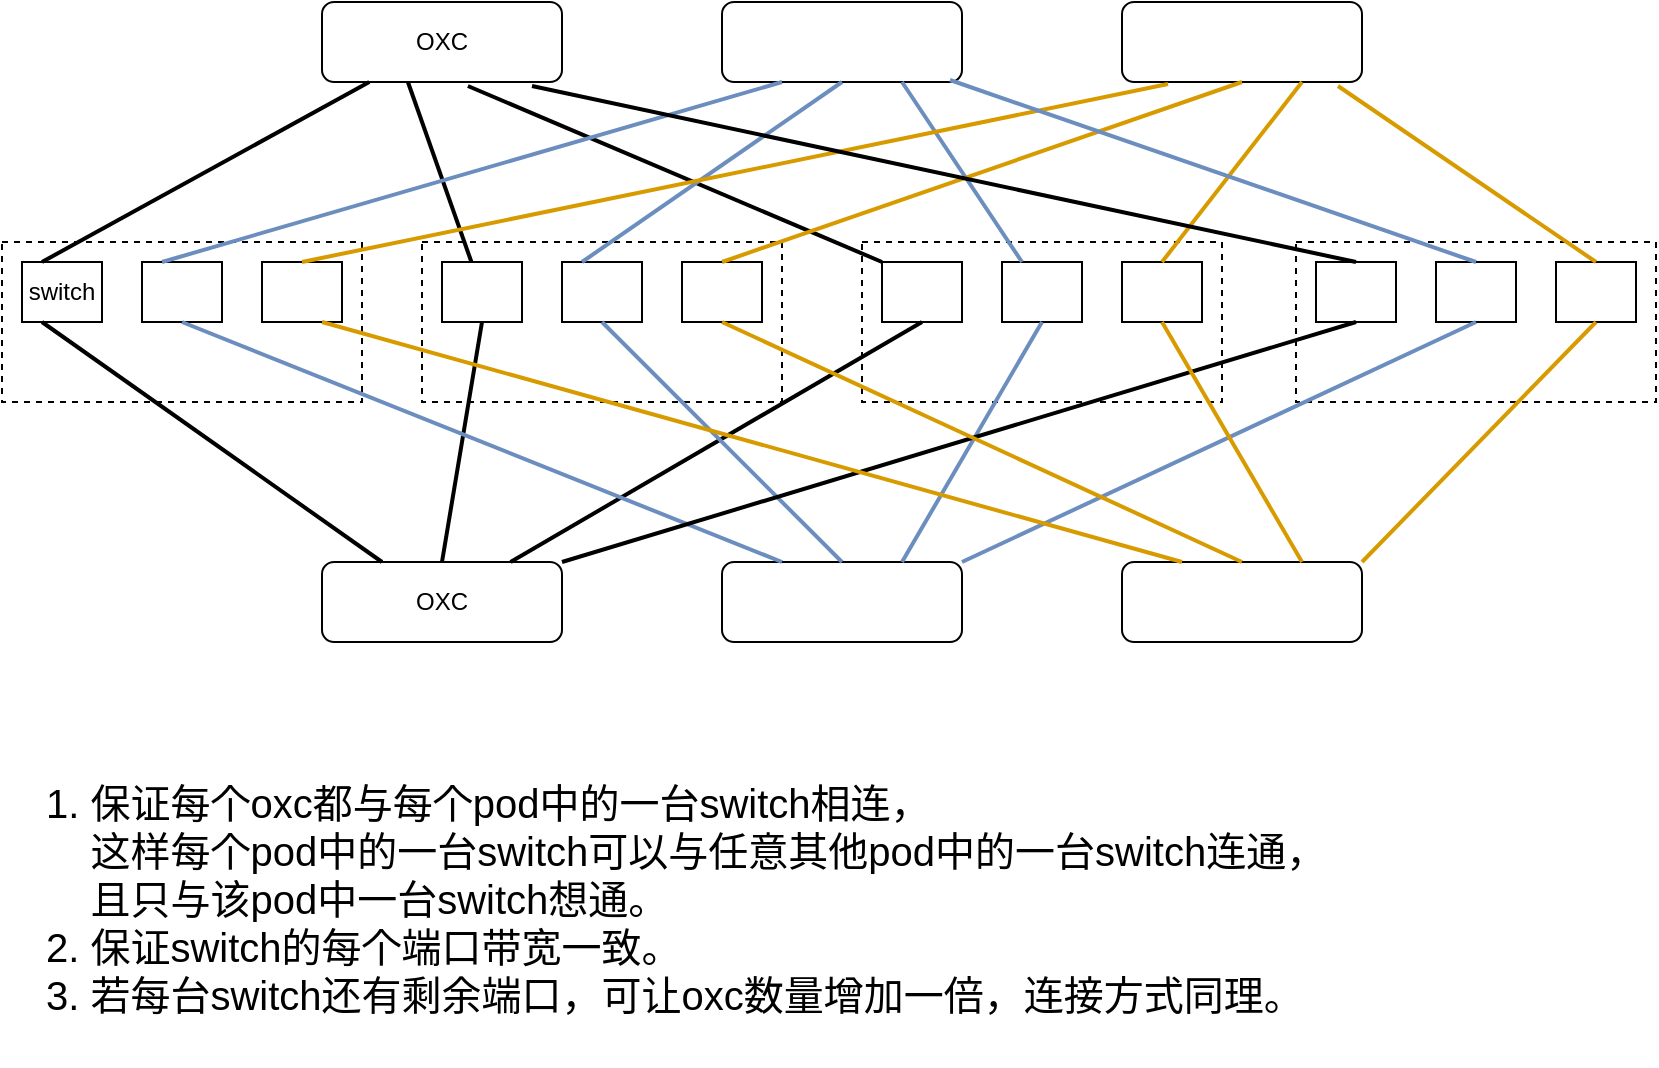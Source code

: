 <mxfile version="13.3.1" type="device"><diagram id="_w2bkof09BsKAlPb1lm-" name="Page-1"><mxGraphModel dx="946" dy="624" grid="1" gridSize="10" guides="1" tooltips="1" connect="1" arrows="1" fold="1" page="1" pageScale="1" pageWidth="827" pageHeight="1169" math="0" shadow="0"><root><mxCell id="0"/><mxCell id="1" parent="0"/><mxCell id="jH7XqdP5xodt1DD1WfW7-2" value="" style="rounded=1;whiteSpace=wrap;html=1;" vertex="1" parent="1"><mxGeometry x="360" y="40" width="120" height="40" as="geometry"/></mxCell><mxCell id="jH7XqdP5xodt1DD1WfW7-5" value="OXC" style="rounded=1;whiteSpace=wrap;html=1;" vertex="1" parent="1"><mxGeometry x="160" y="40" width="120" height="40" as="geometry"/></mxCell><mxCell id="jH7XqdP5xodt1DD1WfW7-6" value="" style="rounded=1;whiteSpace=wrap;html=1;" vertex="1" parent="1"><mxGeometry x="560" y="40" width="120" height="40" as="geometry"/></mxCell><mxCell id="jH7XqdP5xodt1DD1WfW7-9" value="" style="rounded=0;whiteSpace=wrap;html=1;dashed=1;" vertex="1" parent="1"><mxGeometry y="160" width="180" height="80" as="geometry"/></mxCell><mxCell id="jH7XqdP5xodt1DD1WfW7-10" value="switch" style="rounded=0;whiteSpace=wrap;html=1;" vertex="1" parent="1"><mxGeometry x="10" y="170" width="40" height="30" as="geometry"/></mxCell><mxCell id="jH7XqdP5xodt1DD1WfW7-11" value="" style="rounded=0;whiteSpace=wrap;html=1;" vertex="1" parent="1"><mxGeometry x="70" y="170" width="40" height="30" as="geometry"/></mxCell><mxCell id="jH7XqdP5xodt1DD1WfW7-12" value="" style="rounded=0;whiteSpace=wrap;html=1;" vertex="1" parent="1"><mxGeometry x="130" y="170" width="40" height="30" as="geometry"/></mxCell><mxCell id="jH7XqdP5xodt1DD1WfW7-14" value="" style="rounded=0;whiteSpace=wrap;html=1;dashed=1;" vertex="1" parent="1"><mxGeometry x="210" y="160" width="180" height="80" as="geometry"/></mxCell><mxCell id="jH7XqdP5xodt1DD1WfW7-15" value="" style="rounded=0;whiteSpace=wrap;html=1;" vertex="1" parent="1"><mxGeometry x="220" y="170" width="40" height="30" as="geometry"/></mxCell><mxCell id="jH7XqdP5xodt1DD1WfW7-16" value="" style="rounded=0;whiteSpace=wrap;html=1;" vertex="1" parent="1"><mxGeometry x="280" y="170" width="40" height="30" as="geometry"/></mxCell><mxCell id="jH7XqdP5xodt1DD1WfW7-17" value="" style="rounded=0;whiteSpace=wrap;html=1;" vertex="1" parent="1"><mxGeometry x="340" y="170" width="40" height="30" as="geometry"/></mxCell><mxCell id="jH7XqdP5xodt1DD1WfW7-18" value="" style="rounded=0;whiteSpace=wrap;html=1;dashed=1;" vertex="1" parent="1"><mxGeometry x="430" y="160" width="180" height="80" as="geometry"/></mxCell><mxCell id="jH7XqdP5xodt1DD1WfW7-19" value="" style="rounded=0;whiteSpace=wrap;html=1;" vertex="1" parent="1"><mxGeometry x="440" y="170" width="40" height="30" as="geometry"/></mxCell><mxCell id="jH7XqdP5xodt1DD1WfW7-20" value="" style="rounded=0;whiteSpace=wrap;html=1;" vertex="1" parent="1"><mxGeometry x="500" y="170" width="40" height="30" as="geometry"/></mxCell><mxCell id="jH7XqdP5xodt1DD1WfW7-21" value="" style="rounded=0;whiteSpace=wrap;html=1;" vertex="1" parent="1"><mxGeometry x="560" y="170" width="40" height="30" as="geometry"/></mxCell><mxCell id="jH7XqdP5xodt1DD1WfW7-22" value="" style="endArrow=none;html=1;exitX=0.25;exitY=0;exitDx=0;exitDy=0;strokeWidth=2;" edge="1" parent="1" source="jH7XqdP5xodt1DD1WfW7-10" target="jH7XqdP5xodt1DD1WfW7-5"><mxGeometry width="50" height="50" relative="1" as="geometry"><mxPoint x="380" y="290" as="sourcePoint"/><mxPoint x="150" y="79" as="targetPoint"/></mxGeometry></mxCell><mxCell id="jH7XqdP5xodt1DD1WfW7-25" value="" style="endArrow=none;html=1;entryX=0.358;entryY=1;entryDx=0;entryDy=0;strokeWidth=2;entryPerimeter=0;" edge="1" parent="1" source="jH7XqdP5xodt1DD1WfW7-15" target="jH7XqdP5xodt1DD1WfW7-5"><mxGeometry width="50" height="50" relative="1" as="geometry"><mxPoint x="30" y="180" as="sourcePoint"/><mxPoint x="130" y="90" as="targetPoint"/></mxGeometry></mxCell><mxCell id="jH7XqdP5xodt1DD1WfW7-30" value="" style="endArrow=none;html=1;entryX=0.608;entryY=1.05;entryDx=0;entryDy=0;exitX=0;exitY=0;exitDx=0;exitDy=0;strokeWidth=2;entryPerimeter=0;" edge="1" parent="1" source="jH7XqdP5xodt1DD1WfW7-19" target="jH7XqdP5xodt1DD1WfW7-5"><mxGeometry width="50" height="50" relative="1" as="geometry"><mxPoint x="470" y="180" as="sourcePoint"/><mxPoint x="390" y="90" as="targetPoint"/></mxGeometry></mxCell><mxCell id="jH7XqdP5xodt1DD1WfW7-31" value="" style="endArrow=none;html=1;fillColor=#dae8fc;strokeColor=#6c8ebf;strokeWidth=2;entryX=0.25;entryY=1;entryDx=0;entryDy=0;" edge="1" parent="1" target="jH7XqdP5xodt1DD1WfW7-2"><mxGeometry width="50" height="50" relative="1" as="geometry"><mxPoint x="80" y="170" as="sourcePoint"/><mxPoint x="200" y="300" as="targetPoint"/></mxGeometry></mxCell><mxCell id="jH7XqdP5xodt1DD1WfW7-32" value="" style="endArrow=none;html=1;fillColor=#dae8fc;strokeColor=#6c8ebf;strokeWidth=2;entryX=0.5;entryY=1;entryDx=0;entryDy=0;exitX=0.25;exitY=0;exitDx=0;exitDy=0;" edge="1" parent="1" source="jH7XqdP5xodt1DD1WfW7-16" target="jH7XqdP5xodt1DD1WfW7-2"><mxGeometry width="50" height="50" relative="1" as="geometry"><mxPoint x="90" y="180" as="sourcePoint"/><mxPoint x="190" y="90" as="targetPoint"/></mxGeometry></mxCell><mxCell id="jH7XqdP5xodt1DD1WfW7-33" value="" style="endArrow=none;html=1;fillColor=#dae8fc;strokeColor=#6c8ebf;strokeWidth=2;entryX=0.75;entryY=1;entryDx=0;entryDy=0;exitX=0.25;exitY=0;exitDx=0;exitDy=0;" edge="1" parent="1" source="jH7XqdP5xodt1DD1WfW7-20" target="jH7XqdP5xodt1DD1WfW7-2"><mxGeometry width="50" height="50" relative="1" as="geometry"><mxPoint x="300" y="180" as="sourcePoint"/><mxPoint x="190" y="90" as="targetPoint"/></mxGeometry></mxCell><mxCell id="jH7XqdP5xodt1DD1WfW7-34" value="" style="endArrow=none;html=1;fillColor=#ffe6cc;strokeColor=#d79b00;strokeWidth=2;entryX=0.75;entryY=1;entryDx=0;entryDy=0;exitX=0.5;exitY=0;exitDx=0;exitDy=0;" edge="1" parent="1" source="jH7XqdP5xodt1DD1WfW7-21" target="jH7XqdP5xodt1DD1WfW7-6"><mxGeometry width="50" height="50" relative="1" as="geometry"><mxPoint x="520" y="180" as="sourcePoint"/><mxPoint x="420" y="90" as="targetPoint"/></mxGeometry></mxCell><mxCell id="jH7XqdP5xodt1DD1WfW7-35" value="" style="endArrow=none;html=1;fillColor=#ffe6cc;strokeColor=#d79b00;strokeWidth=2;entryX=0.5;entryY=1;entryDx=0;entryDy=0;exitX=0.5;exitY=0;exitDx=0;exitDy=0;" edge="1" parent="1" source="jH7XqdP5xodt1DD1WfW7-17" target="jH7XqdP5xodt1DD1WfW7-6"><mxGeometry width="50" height="50" relative="1" as="geometry"><mxPoint x="590" y="180" as="sourcePoint"/><mxPoint x="620" y="90" as="targetPoint"/></mxGeometry></mxCell><mxCell id="jH7XqdP5xodt1DD1WfW7-36" value="" style="endArrow=none;html=1;fillColor=#ffe6cc;strokeColor=#d79b00;strokeWidth=2;entryX=0.192;entryY=1.025;entryDx=0;entryDy=0;exitX=0.5;exitY=0;exitDx=0;exitDy=0;entryPerimeter=0;" edge="1" parent="1" source="jH7XqdP5xodt1DD1WfW7-12" target="jH7XqdP5xodt1DD1WfW7-6"><mxGeometry width="50" height="50" relative="1" as="geometry"><mxPoint x="370" y="180" as="sourcePoint"/><mxPoint x="590" y="90" as="targetPoint"/></mxGeometry></mxCell><mxCell id="jH7XqdP5xodt1DD1WfW7-37" value="" style="rounded=0;whiteSpace=wrap;html=1;dashed=1;" vertex="1" parent="1"><mxGeometry x="647" y="160" width="180" height="80" as="geometry"/></mxCell><mxCell id="jH7XqdP5xodt1DD1WfW7-38" value="" style="rounded=0;whiteSpace=wrap;html=1;" vertex="1" parent="1"><mxGeometry x="657" y="170" width="40" height="30" as="geometry"/></mxCell><mxCell id="jH7XqdP5xodt1DD1WfW7-39" value="" style="rounded=0;whiteSpace=wrap;html=1;" vertex="1" parent="1"><mxGeometry x="717" y="170" width="40" height="30" as="geometry"/></mxCell><mxCell id="jH7XqdP5xodt1DD1WfW7-40" value="" style="rounded=0;whiteSpace=wrap;html=1;" vertex="1" parent="1"><mxGeometry x="777" y="170" width="40" height="30" as="geometry"/></mxCell><mxCell id="jH7XqdP5xodt1DD1WfW7-41" value="" style="endArrow=none;html=1;entryX=0.875;entryY=1.05;entryDx=0;entryDy=0;exitX=0.5;exitY=0;exitDx=0;exitDy=0;strokeWidth=2;entryPerimeter=0;" edge="1" parent="1" source="jH7XqdP5xodt1DD1WfW7-38" target="jH7XqdP5xodt1DD1WfW7-5"><mxGeometry width="50" height="50" relative="1" as="geometry"><mxPoint x="450" y="180" as="sourcePoint"/><mxPoint x="220" y="90" as="targetPoint"/></mxGeometry></mxCell><mxCell id="jH7XqdP5xodt1DD1WfW7-42" value="" style="endArrow=none;html=1;fillColor=#dae8fc;strokeColor=#6c8ebf;strokeWidth=2;entryX=0.95;entryY=0.975;entryDx=0;entryDy=0;exitX=0.5;exitY=0;exitDx=0;exitDy=0;entryPerimeter=0;" edge="1" parent="1" source="jH7XqdP5xodt1DD1WfW7-39" target="jH7XqdP5xodt1DD1WfW7-2"><mxGeometry width="50" height="50" relative="1" as="geometry"><mxPoint x="520" y="180" as="sourcePoint"/><mxPoint x="420" y="90" as="targetPoint"/></mxGeometry></mxCell><mxCell id="jH7XqdP5xodt1DD1WfW7-43" value="" style="endArrow=none;html=1;fillColor=#ffe6cc;strokeColor=#d79b00;strokeWidth=2;entryX=0.9;entryY=1.05;entryDx=0;entryDy=0;exitX=0.5;exitY=0;exitDx=0;exitDy=0;entryPerimeter=0;" edge="1" parent="1" source="jH7XqdP5xodt1DD1WfW7-40" target="jH7XqdP5xodt1DD1WfW7-6"><mxGeometry width="50" height="50" relative="1" as="geometry"><mxPoint x="590" y="180" as="sourcePoint"/><mxPoint x="620" y="90" as="targetPoint"/></mxGeometry></mxCell><mxCell id="jH7XqdP5xodt1DD1WfW7-44" value="&lt;font style=&quot;font-size: 20px&quot;&gt;1. 保证每个oxc都与每个pod中的一台switch相连，&lt;br&gt;&amp;nbsp; &amp;nbsp; 这样每个pod中的一台switch可以与任意其他pod中的一台switch连通，&lt;br&gt;&amp;nbsp; &amp;nbsp; 且只与该pod中一台switch想通。&lt;br&gt;2. 保证switch的每个端口带宽一致。&lt;br&gt;3. 若每台switch还有剩余端口，可让oxc数量增加一倍，连接方式同理。&lt;br&gt;&amp;nbsp;&amp;nbsp;&lt;br&gt;&lt;/font&gt;" style="text;html=1;align=left;verticalAlign=middle;resizable=0;points=[];autosize=1;" vertex="1" parent="1"><mxGeometry x="20" y="450" width="660" height="100" as="geometry"/></mxCell><mxCell id="jH7XqdP5xodt1DD1WfW7-46" value="" style="rounded=1;whiteSpace=wrap;html=1;" vertex="1" parent="1"><mxGeometry x="360" y="320" width="120" height="40" as="geometry"/></mxCell><mxCell id="jH7XqdP5xodt1DD1WfW7-47" value="OXC" style="rounded=1;whiteSpace=wrap;html=1;" vertex="1" parent="1"><mxGeometry x="160" y="320" width="120" height="40" as="geometry"/></mxCell><mxCell id="jH7XqdP5xodt1DD1WfW7-48" value="" style="rounded=1;whiteSpace=wrap;html=1;" vertex="1" parent="1"><mxGeometry x="560" y="320" width="120" height="40" as="geometry"/></mxCell><mxCell id="jH7XqdP5xodt1DD1WfW7-49" value="" style="endArrow=none;html=1;exitX=0.25;exitY=1;exitDx=0;exitDy=0;strokeWidth=2;entryX=0.25;entryY=0;entryDx=0;entryDy=0;" edge="1" parent="1" source="jH7XqdP5xodt1DD1WfW7-10" target="jH7XqdP5xodt1DD1WfW7-47"><mxGeometry width="50" height="50" relative="1" as="geometry"><mxPoint x="30" y="180" as="sourcePoint"/><mxPoint x="193.636" y="90" as="targetPoint"/></mxGeometry></mxCell><mxCell id="jH7XqdP5xodt1DD1WfW7-50" value="" style="endArrow=none;html=1;entryX=0.5;entryY=0;entryDx=0;entryDy=0;strokeWidth=2;exitX=0.5;exitY=1;exitDx=0;exitDy=0;" edge="1" parent="1" source="jH7XqdP5xodt1DD1WfW7-15" target="jH7XqdP5xodt1DD1WfW7-47"><mxGeometry width="50" height="50" relative="1" as="geometry"><mxPoint x="245" y="200" as="sourcePoint"/><mxPoint x="212.96" y="90" as="targetPoint"/></mxGeometry></mxCell><mxCell id="jH7XqdP5xodt1DD1WfW7-51" value="" style="endArrow=none;html=1;exitX=0.5;exitY=1;exitDx=0;exitDy=0;strokeWidth=2;" edge="1" parent="1" source="jH7XqdP5xodt1DD1WfW7-19" target="jH7XqdP5xodt1DD1WfW7-47"><mxGeometry width="50" height="50" relative="1" as="geometry"><mxPoint x="450" y="180" as="sourcePoint"/><mxPoint x="242.96" y="92" as="targetPoint"/></mxGeometry></mxCell><mxCell id="jH7XqdP5xodt1DD1WfW7-52" value="" style="endArrow=none;html=1;fillColor=#dae8fc;strokeColor=#6c8ebf;strokeWidth=2;entryX=0.25;entryY=0;entryDx=0;entryDy=0;exitX=0.5;exitY=1;exitDx=0;exitDy=0;" edge="1" parent="1" source="jH7XqdP5xodt1DD1WfW7-11" target="jH7XqdP5xodt1DD1WfW7-46"><mxGeometry width="50" height="50" relative="1" as="geometry"><mxPoint x="90" y="180" as="sourcePoint"/><mxPoint x="400" y="90" as="targetPoint"/></mxGeometry></mxCell><mxCell id="jH7XqdP5xodt1DD1WfW7-53" value="" style="endArrow=none;html=1;fillColor=#dae8fc;strokeColor=#6c8ebf;strokeWidth=2;entryX=0.5;entryY=0;entryDx=0;entryDy=0;exitX=0.5;exitY=1;exitDx=0;exitDy=0;" edge="1" parent="1" source="jH7XqdP5xodt1DD1WfW7-16" target="jH7XqdP5xodt1DD1WfW7-46"><mxGeometry width="50" height="50" relative="1" as="geometry"><mxPoint x="300" y="180" as="sourcePoint"/><mxPoint x="430" y="90" as="targetPoint"/></mxGeometry></mxCell><mxCell id="jH7XqdP5xodt1DD1WfW7-54" value="" style="endArrow=none;html=1;fillColor=#dae8fc;strokeColor=#6c8ebf;strokeWidth=2;entryX=0.75;entryY=0;entryDx=0;entryDy=0;exitX=0.5;exitY=1;exitDx=0;exitDy=0;" edge="1" parent="1" source="jH7XqdP5xodt1DD1WfW7-20" target="jH7XqdP5xodt1DD1WfW7-46"><mxGeometry width="50" height="50" relative="1" as="geometry"><mxPoint x="520" y="180" as="sourcePoint"/><mxPoint x="460" y="90" as="targetPoint"/></mxGeometry></mxCell><mxCell id="jH7XqdP5xodt1DD1WfW7-55" value="" style="endArrow=none;html=1;entryX=1;entryY=0;entryDx=0;entryDy=0;exitX=0.5;exitY=1;exitDx=0;exitDy=0;strokeWidth=2;" edge="1" parent="1" source="jH7XqdP5xodt1DD1WfW7-38" target="jH7XqdP5xodt1DD1WfW7-47"><mxGeometry width="50" height="50" relative="1" as="geometry"><mxPoint x="687" y="180" as="sourcePoint"/><mxPoint x="275" y="92" as="targetPoint"/></mxGeometry></mxCell><mxCell id="jH7XqdP5xodt1DD1WfW7-56" value="" style="endArrow=none;html=1;fillColor=#dae8fc;strokeColor=#6c8ebf;strokeWidth=2;entryX=1;entryY=0;entryDx=0;entryDy=0;exitX=0.5;exitY=1;exitDx=0;exitDy=0;" edge="1" parent="1" source="jH7XqdP5xodt1DD1WfW7-39" target="jH7XqdP5xodt1DD1WfW7-46"><mxGeometry width="50" height="50" relative="1" as="geometry"><mxPoint x="747" y="180" as="sourcePoint"/><mxPoint x="484" y="89" as="targetPoint"/></mxGeometry></mxCell><mxCell id="jH7XqdP5xodt1DD1WfW7-57" value="" style="endArrow=none;html=1;fillColor=#ffe6cc;strokeColor=#d79b00;strokeWidth=2;entryX=0.25;entryY=0;entryDx=0;entryDy=0;exitX=0.75;exitY=1;exitDx=0;exitDy=0;" edge="1" parent="1" source="jH7XqdP5xodt1DD1WfW7-12" target="jH7XqdP5xodt1DD1WfW7-48"><mxGeometry width="50" height="50" relative="1" as="geometry"><mxPoint x="160" y="180" as="sourcePoint"/><mxPoint x="593.04" y="91" as="targetPoint"/></mxGeometry></mxCell><mxCell id="jH7XqdP5xodt1DD1WfW7-58" value="" style="endArrow=none;html=1;fillColor=#ffe6cc;strokeColor=#d79b00;strokeWidth=2;entryX=0.5;entryY=0;entryDx=0;entryDy=0;exitX=0.5;exitY=1;exitDx=0;exitDy=0;" edge="1" parent="1" source="jH7XqdP5xodt1DD1WfW7-17" target="jH7XqdP5xodt1DD1WfW7-48"><mxGeometry width="50" height="50" relative="1" as="geometry"><mxPoint x="370" y="180" as="sourcePoint"/><mxPoint x="630" y="90" as="targetPoint"/></mxGeometry></mxCell><mxCell id="jH7XqdP5xodt1DD1WfW7-60" value="" style="endArrow=none;html=1;fillColor=#ffe6cc;strokeColor=#d79b00;strokeWidth=2;entryX=0.5;entryY=1;entryDx=0;entryDy=0;" edge="1" parent="1" target="jH7XqdP5xodt1DD1WfW7-40"><mxGeometry width="50" height="50" relative="1" as="geometry"><mxPoint x="680" y="320" as="sourcePoint"/><mxPoint x="678" y="92" as="targetPoint"/></mxGeometry></mxCell><mxCell id="jH7XqdP5xodt1DD1WfW7-61" value="" style="endArrow=none;html=1;fillColor=#ffe6cc;strokeColor=#d79b00;strokeWidth=2;entryX=0.75;entryY=0;entryDx=0;entryDy=0;exitX=0.5;exitY=1;exitDx=0;exitDy=0;" edge="1" parent="1" source="jH7XqdP5xodt1DD1WfW7-21" target="jH7XqdP5xodt1DD1WfW7-48"><mxGeometry width="50" height="50" relative="1" as="geometry"><mxPoint x="590" y="180" as="sourcePoint"/><mxPoint x="660" y="90" as="targetPoint"/></mxGeometry></mxCell></root></mxGraphModel></diagram></mxfile>